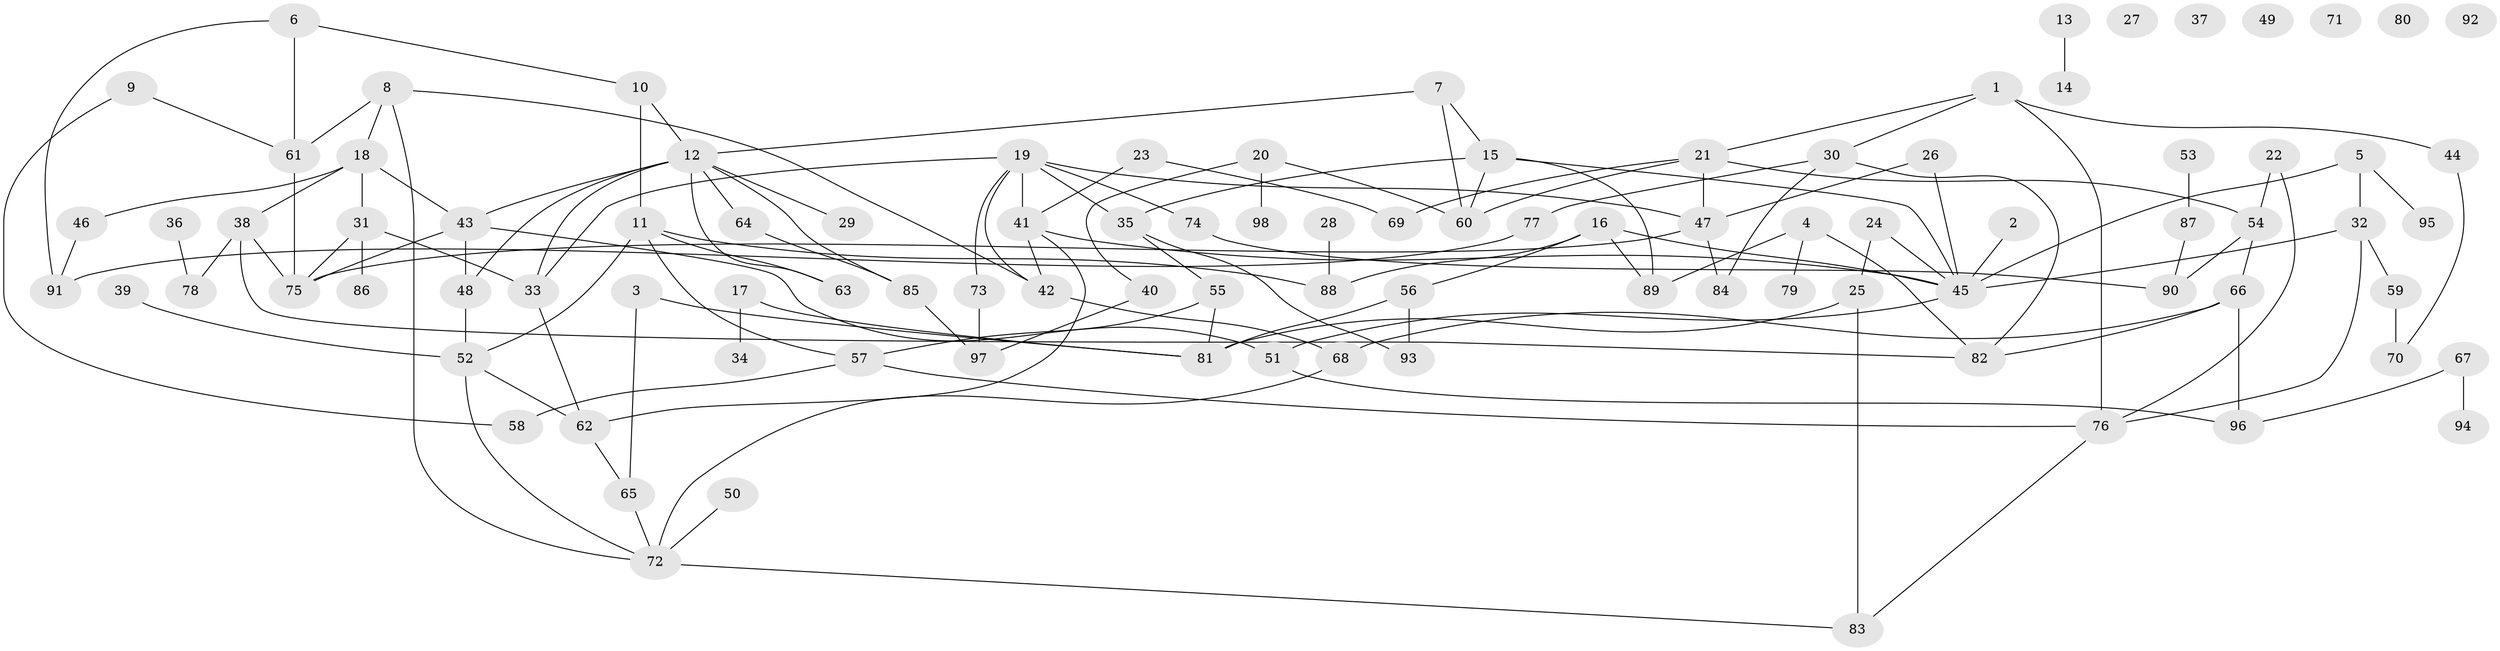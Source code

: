 // coarse degree distribution, {6: 0.14705882352941177, 5: 0.11764705882352941, 9: 0.029411764705882353, 3: 0.14705882352941177, 7: 0.058823529411764705, 4: 0.23529411764705882, 1: 0.14705882352941177, 13: 0.029411764705882353, 8: 0.029411764705882353, 2: 0.058823529411764705}
// Generated by graph-tools (version 1.1) at 2025/48/03/04/25 22:48:10]
// undirected, 98 vertices, 140 edges
graph export_dot {
  node [color=gray90,style=filled];
  1;
  2;
  3;
  4;
  5;
  6;
  7;
  8;
  9;
  10;
  11;
  12;
  13;
  14;
  15;
  16;
  17;
  18;
  19;
  20;
  21;
  22;
  23;
  24;
  25;
  26;
  27;
  28;
  29;
  30;
  31;
  32;
  33;
  34;
  35;
  36;
  37;
  38;
  39;
  40;
  41;
  42;
  43;
  44;
  45;
  46;
  47;
  48;
  49;
  50;
  51;
  52;
  53;
  54;
  55;
  56;
  57;
  58;
  59;
  60;
  61;
  62;
  63;
  64;
  65;
  66;
  67;
  68;
  69;
  70;
  71;
  72;
  73;
  74;
  75;
  76;
  77;
  78;
  79;
  80;
  81;
  82;
  83;
  84;
  85;
  86;
  87;
  88;
  89;
  90;
  91;
  92;
  93;
  94;
  95;
  96;
  97;
  98;
  1 -- 21;
  1 -- 30;
  1 -- 44;
  1 -- 76;
  2 -- 45;
  3 -- 65;
  3 -- 81;
  4 -- 79;
  4 -- 82;
  4 -- 89;
  5 -- 32;
  5 -- 45;
  5 -- 95;
  6 -- 10;
  6 -- 61;
  6 -- 91;
  7 -- 12;
  7 -- 15;
  7 -- 60;
  8 -- 18;
  8 -- 42;
  8 -- 61;
  8 -- 72;
  9 -- 58;
  9 -- 61;
  10 -- 11;
  10 -- 12;
  11 -- 52;
  11 -- 57;
  11 -- 63;
  11 -- 88;
  12 -- 29;
  12 -- 33;
  12 -- 43;
  12 -- 48;
  12 -- 63;
  12 -- 64;
  12 -- 85;
  13 -- 14;
  15 -- 35;
  15 -- 45;
  15 -- 60;
  15 -- 89;
  16 -- 45;
  16 -- 56;
  16 -- 88;
  16 -- 89;
  17 -- 34;
  17 -- 81;
  18 -- 31;
  18 -- 38;
  18 -- 43;
  18 -- 46;
  19 -- 33;
  19 -- 35;
  19 -- 41;
  19 -- 42;
  19 -- 47;
  19 -- 73;
  19 -- 74;
  20 -- 40;
  20 -- 60;
  20 -- 98;
  21 -- 47;
  21 -- 54;
  21 -- 60;
  21 -- 69;
  22 -- 54;
  22 -- 76;
  23 -- 41;
  23 -- 69;
  24 -- 25;
  24 -- 45;
  25 -- 81;
  25 -- 83;
  26 -- 45;
  26 -- 47;
  28 -- 88;
  30 -- 77;
  30 -- 82;
  30 -- 84;
  31 -- 33;
  31 -- 75;
  31 -- 86;
  32 -- 45;
  32 -- 59;
  32 -- 76;
  33 -- 62;
  35 -- 55;
  35 -- 93;
  36 -- 78;
  38 -- 75;
  38 -- 78;
  38 -- 82;
  39 -- 52;
  40 -- 97;
  41 -- 42;
  41 -- 45;
  41 -- 62;
  42 -- 68;
  43 -- 48;
  43 -- 51;
  43 -- 75;
  44 -- 70;
  45 -- 51;
  46 -- 91;
  47 -- 75;
  47 -- 84;
  48 -- 52;
  50 -- 72;
  51 -- 96;
  52 -- 62;
  52 -- 72;
  53 -- 87;
  54 -- 66;
  54 -- 90;
  55 -- 57;
  55 -- 81;
  56 -- 81;
  56 -- 93;
  57 -- 58;
  57 -- 76;
  59 -- 70;
  61 -- 75;
  62 -- 65;
  64 -- 85;
  65 -- 72;
  66 -- 68;
  66 -- 82;
  66 -- 96;
  67 -- 94;
  67 -- 96;
  68 -- 72;
  72 -- 83;
  73 -- 97;
  74 -- 90;
  76 -- 83;
  77 -- 91;
  85 -- 97;
  87 -- 90;
}
